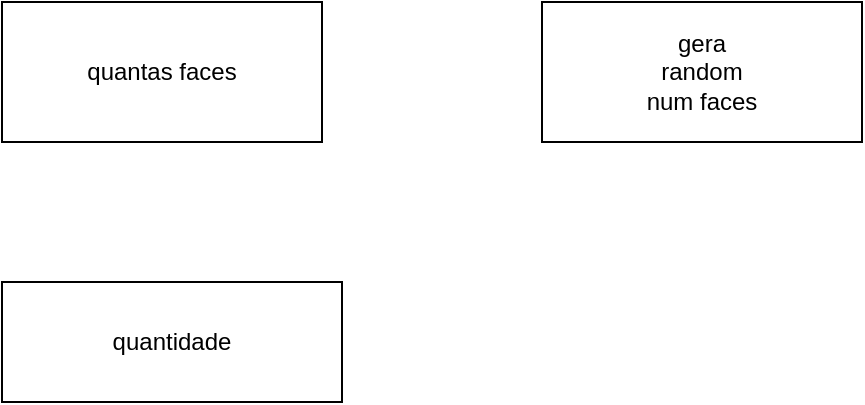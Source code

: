 <mxfile>
    <diagram id="wM44vbqehjzpvzb4OBrd" name="Page-1">
        <mxGraphModel dx="414" dy="598" grid="1" gridSize="10" guides="1" tooltips="1" connect="1" arrows="1" fold="1" page="1" pageScale="1" pageWidth="827" pageHeight="1169" math="0" shadow="0">
            <root>
                <mxCell id="0"/>
                <mxCell id="1" parent="0"/>
                <mxCell id="2" value="quantas faces" style="rounded=0;whiteSpace=wrap;html=1;" vertex="1" parent="1">
                    <mxGeometry x="170" y="120" width="160" height="70" as="geometry"/>
                </mxCell>
                <mxCell id="9" value="quantidade" style="rounded=0;whiteSpace=wrap;html=1;" vertex="1" parent="1">
                    <mxGeometry x="170" y="260" width="170" height="60" as="geometry"/>
                </mxCell>
                <mxCell id="10" value="gera&lt;br&gt;random&lt;br&gt;num faces" style="rounded=0;whiteSpace=wrap;html=1;" vertex="1" parent="1">
                    <mxGeometry x="440" y="120" width="160" height="70" as="geometry"/>
                </mxCell>
            </root>
        </mxGraphModel>
    </diagram>
</mxfile>